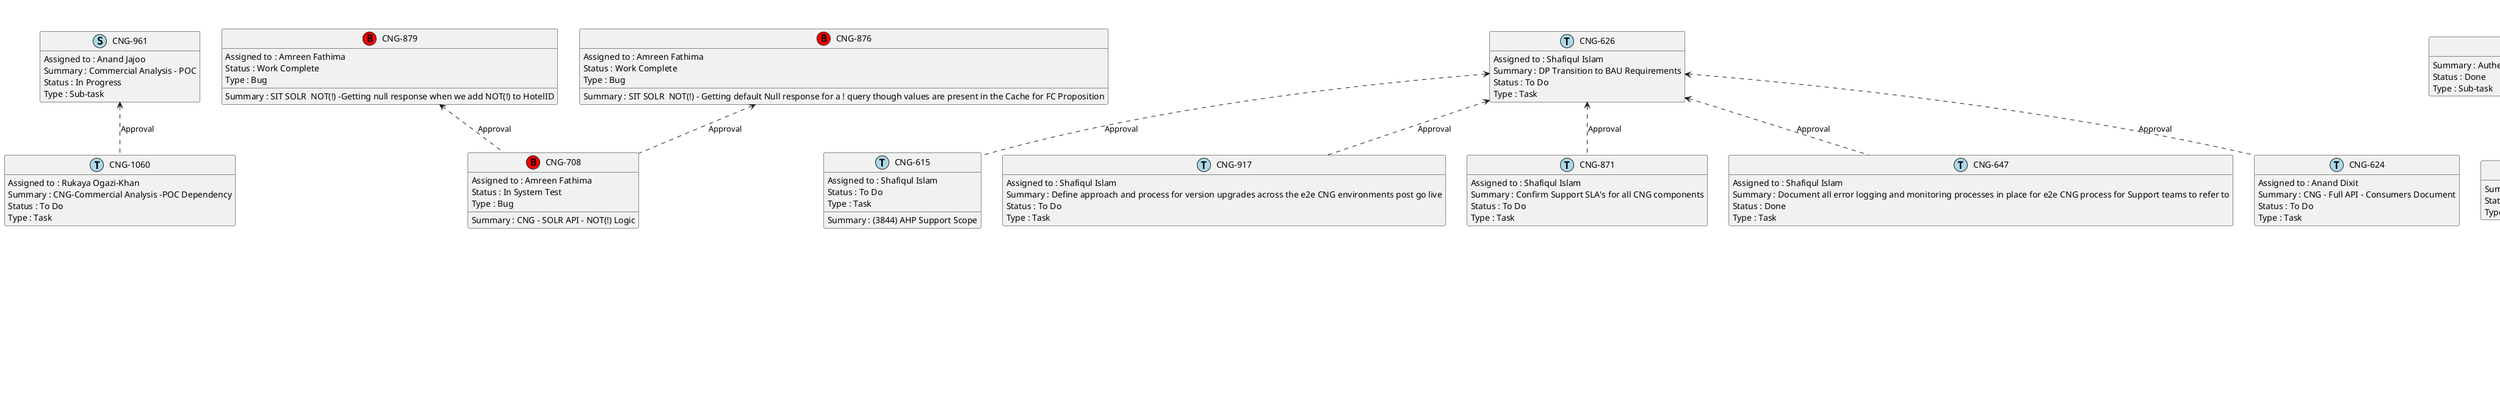 @startuml
'https://plantuml.com/class-diagram

' GENERATE CLASS DIAGRAM ===========
' Generated at    : Fri May 03 10:09:58 CEST 2024

title Jira Tickets for Link Type Approval
hide empty members

legend
Jira Ticket Status
----
(To Do) : 10
(Done) : 6
(In Progress) : 7
(In System Test) : 1
(Withdrawn) : 1
(Work Complete) : 8
----
Jira Ticket Types
----
(Task) : 19
(Bug) : 10
(Sub-task) : 4
end legend


' Tickets =======
class "CNG-1060" << (T,lightblue) >> {
  Assigned to : Rukaya Ogazi-Khan
  Summary : CNG-Commercial Analysis -POC Dependency
  Status : To Do
  Type : Task
}

class "CNG-879" << (B,red) >> {
  Assigned to : Amreen Fathima
  Summary : SIT SOLR  NOT(!) -Getting null response when we add NOT(!) to HotelID
  Status : Work Complete
  Type : Bug
}

class "CNG-615" << (T,lightblue) >> {
  Assigned to : Shafiqul Islam
  Summary : (3844) AHP Support Scope
  Status : To Do
  Type : Task
}

class "CNG-738" << (T,lightblue) >> {
  Summary : Token Authorizer - Full API 
  Status : Done
  Type : Task
}

class "CNG-917" << (T,lightblue) >> {
  Assigned to : Shafiqul Islam
  Summary : Define approach and process for version upgrades across the e2e CNG environments post go live
  Status : To Do
  Type : Task
}

class "CNG-431" << (B,red) >> {
  Summary : Some FH Package Search parameters are not as per live 
  Status : Work Complete
  Type : Bug
}

class "CNG-871" << (T,lightblue) >> {
  Assigned to : Shafiqul Islam
  Summary : Confirm Support SLA's for all CNG components
  Status : To Do
  Type : Task
}

class "CNG-1202" << (T,lightblue) >> {
  Assigned to : Sivagami S
  Summary : Test the connectivity for OS endpoint from stack04
  Status : To Do
  Type : Task
}

class "CNG-796" << (B,red) >> {
  Assigned to : Amreen Fathima
  Summary : SIT-Different Data types Observed in SIT KIBANA and e2e Data Mapping
  Status : Work Complete
  Type : Bug
}

class "CNG-432" << (B,red) >> {
  Assigned to : Tony Cassidy
  Summary : Some FC Package Search parameters are not as per live
  Status : Work Complete
  Type : Bug
}

class "CNG-1201" << (T,lightblue) >> {
  Assigned to : Rukaya Ogazi-Khan
  Summary : Create GitHub Workflows for app repo
  Status : In Progress
  Type : Task
}

class "CNG-753" << (S,lightblue) >> {
  Summary : Authentication and Authorization - Token Authorizer
  Status : Done
  Type : Sub-task
}

class "CNG-558" << (S,lightblue) >> {
  Summary : Solr API - SIT
  Status : To Do
  Type : Sub-task
}

class "CNG-1022" << (T,lightblue) >> {
  Assigned to : Anand Jajoo
  Summary : Token Authorizer - Build - OAuth Introsospect url to validate tokens 
  Status : To Do
  Type : Task
}

class "CNG-733" << (T,lightblue) >> {
  Assigned to : Shafiqul Islam
  Summary : AWS Infrastructure
  Status : In Progress
  Type : Task
}

class "CNG-1023" << (T,lightblue) >> {
  Assigned to : Riti Agarwal
  Summary : CNG-Ways of Working-Increment Zero- Agree and align on ways of working for CNG project
  Status : In Progress
  Type : Task
}

class "CNG-876" << (B,red) >> {
  Assigned to : Amreen Fathima
  Summary : SIT SOLR  NOT(!) - Getting default Null response for a ! query though values are present in the Cache for FC Proposition
  Status : Work Complete
  Type : Bug
}

class "CNG-810" << (S,lightblue) >> {
  Summary : Token Authorizer - Full API Build 
  Status : Done
  Type : Sub-task
}

class "CNG-1188" << (T,lightblue) >> {
  Assigned to : Rukaya Ogazi-Khan
  Summary : Create Ingestion pipeline in ECP account
  Status : Done
  Type : Task
}

class "CNG-1196" << (T,lightblue) >> {
  Assigned to : Rukaya Ogazi-Khan
  Summary : Modify pipeline config to add routing based on proposition
  Status : In Progress
  Type : Task
}

class "CNG-1131" << (T,lightblue) >> {
  Assigned to : BharathKum Sarangarajan
  Summary : Code review, revision & build activities 
  Status : Done
  Type : Task
}

class "CNG-1195" << (T,lightblue) >> {
  Assigned to : Rukaya Ogazi-Khan
  Summary : Docker image creation for CNG App
  Status : In Progress
  Type : Task
}

class "CNG-470" << (B,red) >> {
  Assigned to : Jon Funnell
  Summary : FH - departureAirport and departureTime  fields not populated in Kibana
  Status : Work Complete
  Type : Bug
}

class "CNG-626" << (T,lightblue) >> {
  Assigned to : Shafiqul Islam
  Summary : DP Transition to BAU Requirements 
  Status : To Do
  Type : Task
}

class "CNG-647" << (T,lightblue) >> {
  Assigned to : Shafiqul Islam
  Summary : Document all error logging and monitoring processes in place for e2e CNG process for Support teams to refer to
  Status : Done
  Type : Task
}

class "CNG-867" << (B,red) >> {
  Assigned to : Amreen Fathima
  Summary : SIT- Hotel Stars is returning Null response
  Status : Work Complete
  Type : Bug
}

class "CNG-708" << (B,red) >> {
  Assigned to : Amreen Fathima
  Summary : CNG - SOLR API - NOT(!) Logic
  Status : In System Test
  Type : Bug
}

class "CNG-486" << (B,red) >> {
  Assigned to : Tony Cassidy
  Summary : FC - departureAirport and departureTime fields not populated as expected in Kibana
  Status : Work Complete
  Type : Bug
}

class "CNG-961" << (S,lightblue) >> {
  Assigned to : Anand Jajoo
  Summary : Commercial Analysis - POC
  Status : In Progress
  Type : Sub-task
}

class "CNG-624" << (T,lightblue) >> {
  Assigned to : Anand Dixit
  Summary : CNG - Full API - Consumers Document
  Status : To Do
  Type : Task
}

class "CNG-866" << (B,red) >> {
  Assigned to : Amreen Fathima
  Summary : SIT-PricePP is not returning values properly
  Status : Withdrawn
  Type : Bug
}

class "CNG-1198" << (T,lightblue) >> {
  Assigned to : Rukaya Ogazi-Khan
  Summary : Provision multiple environments in ECP dev account
  Status : In Progress
  Type : Task
}

class "CNG-1199" << (T,lightblue) >> {
  Assigned to : BharathKum Sarangarajan
  Summary : Deploy and test the springboot application in fargate
  Status : To Do
  Type : Task
}



' Links =======
"CNG-1202" <.. "CNG-733" : Approval
"CNG-1201" <.. "CNG-733" : Approval
"CNG-753" <.. "CNG-738" : Approval
"CNG-796" <.. "CNG-558" : Approval
"CNG-961" <.. "CNG-1060" : Approval
"CNG-1023" <.. "CNG-1131" : Approval
"CNG-879" <.. "CNG-708" : Approval
"CNG-876" <.. "CNG-708" : Approval
"CNG-470" <.. "CNG-486" : Approval
"CNG-431" <.. "CNG-432" : Approval
"CNG-810" <.. "CNG-1022" : Approval
"CNG-626" <.. "CNG-615" : Approval
"CNG-626" <.. "CNG-624" : Approval
"CNG-626" <.. "CNG-647" : Approval
"CNG-626" <.. "CNG-871" : Approval
"CNG-626" <.. "CNG-917" : Approval
"CNG-867" <.. "CNG-558" : Approval
"CNG-866" <.. "CNG-558" : Approval
"CNG-1188" <.. "CNG-733" : Approval
"CNG-1196" <.. "CNG-733" : Approval
"CNG-1195" <.. "CNG-733" : Approval
"CNG-1198" <.. "CNG-733" : Approval
"CNG-1199" <.. "CNG-733" : Approval


@enduml
